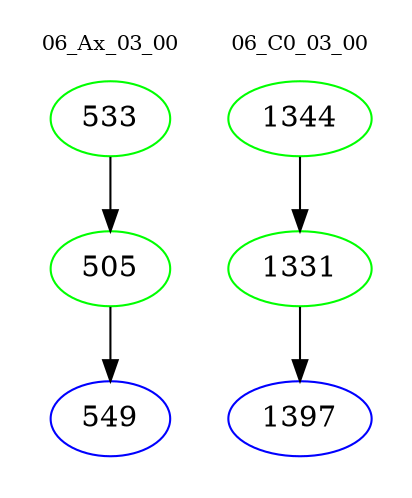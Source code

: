 digraph{
subgraph cluster_0 {
color = white
label = "06_Ax_03_00";
fontsize=10;
T0_533 [label="533", color="green"]
T0_533 -> T0_505 [color="black"]
T0_505 [label="505", color="green"]
T0_505 -> T0_549 [color="black"]
T0_549 [label="549", color="blue"]
}
subgraph cluster_1 {
color = white
label = "06_C0_03_00";
fontsize=10;
T1_1344 [label="1344", color="green"]
T1_1344 -> T1_1331 [color="black"]
T1_1331 [label="1331", color="green"]
T1_1331 -> T1_1397 [color="black"]
T1_1397 [label="1397", color="blue"]
}
}
